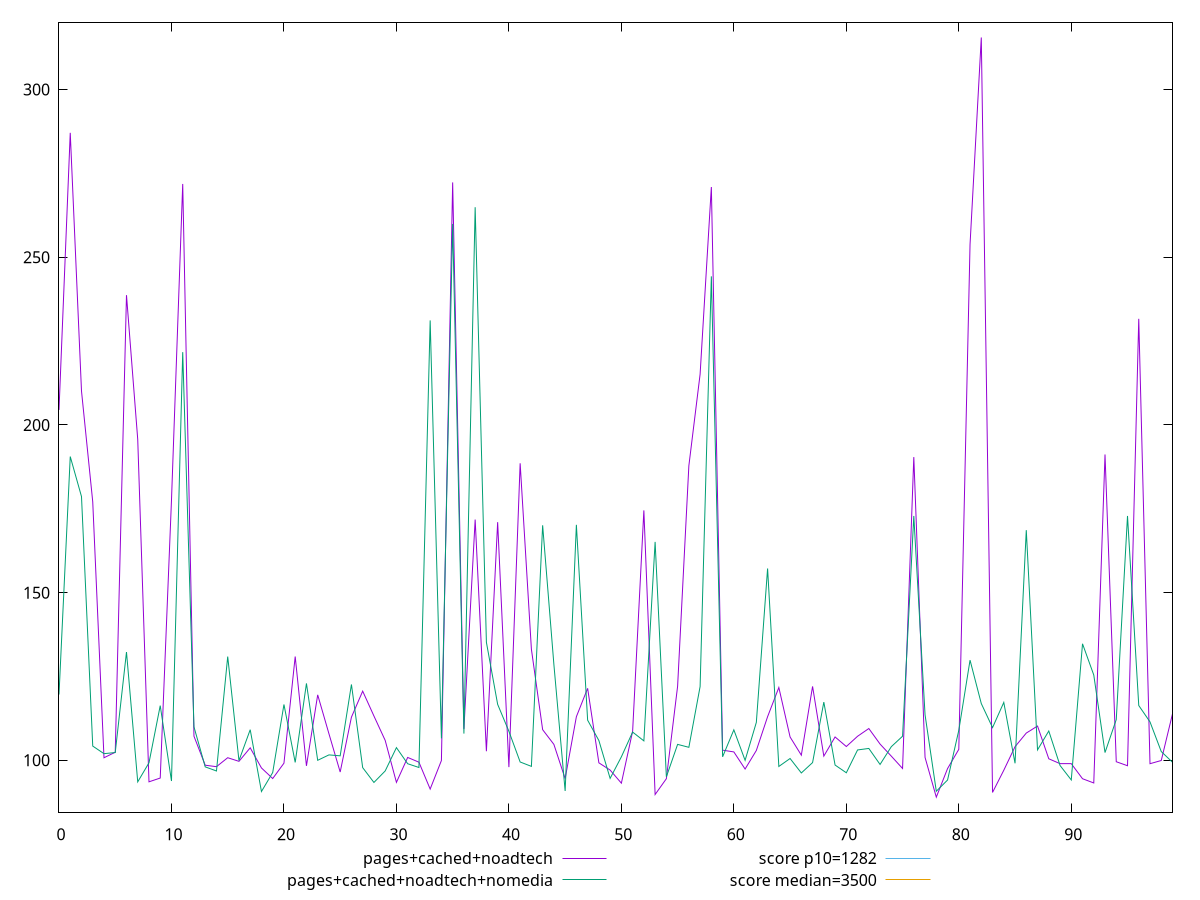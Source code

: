 reset

$pagesCachedNoadtech <<EOF
0 204.47200000000007
1 287.09999999999997
2 210.108
3 177.06800000000004
4 100.76800000000003
5 102.416
6 238.69199999999998
7 195.68
8 93.59199999999998
9 94.72000000000001
10 177.528
11 271.856
12 107.196
13 98.54400000000001
14 98.10800000000003
15 100.78
16 99.69999999999999
17 103.72799999999997
18 97.73199999999999
19 94.572
20 99.152
21 130.948
22 98.348
23 119.524
24 107.924
25 96.512
26 112.86800000000002
27 120.62800000000001
28 113.21600000000002
29 105.95199999999997
30 93.43600000000002
31 100.86400000000002
32 99.44799999999998
33 91.43200000000002
34 99.94399999999999
35 272.3
36 109.36800000000001
37 171.78399999999996
38 102.71600000000001
39 171.00400000000002
40 97.97199999999998
41 188.56800000000004
42 133.14399999999995
43 109.14
44 104.75199999999998
45 94.54
46 113.008
47 121.464
48 99.256
49 97.096
50 93.19200000000001
51 108.66399999999997
52 174.52000000000004
53 89.808
54 94.524
55 122.1
56 187.81599999999992
57 215.12400000000002
58 270.932
59 103.03200000000001
60 102.50800000000001
61 97.40399999999998
62 102.94
63 113.012
64 121.71599999999997
65 106.96
66 101.536
67 122.048
68 101.26
69 106.96800000000002
70 104.12
71 107.17600000000002
72 109.48399999999998
73 104.852
74 101.24799999999996
75 97.57200000000002
76 190.41999999999996
77 100.86799999999998
78 89.024
79 97.53999999999999
80 103.27999999999999
81 253.81599999999992
82 315.516
83 90.432
84 97.04000000000002
85 104.06799999999998
86 108.13199999999998
87 110.22400000000002
88 100.46399999999997
89 99.01599999999996
90 99.00800000000004
91 94.51599999999999
92 93.25199999999998
93 191.18399999999997
94 99.584
95 98.39599999999997
96 231.64
97 98.99600000000001
98 99.95200000000003
99 113.86
EOF

$pagesCachedNoadtechNomedia <<EOF
0 119.61999999999999
1 190.57199999999995
2 178.64399999999995
3 104.25200000000001
4 101.98799999999997
5 102.32400000000001
6 132.28799999999998
7 93.584
8 99.26
9 116.31199999999997
10 93.84
11 221.69599999999997
12 109.97599999999998
13 98.05200000000002
14 96.82000000000001
15 130.936
16 99.92799999999997
17 109.13600000000002
18 90.704
19 96.36000000000004
20 116.65199999999996
21 99.38000000000001
22 122.93199999999996
23 100.012
24 101.62
25 101.344
26 122.62400000000002
27 97.82800000000002
28 93.40400000000002
29 96.83200000000001
30 103.78800000000001
31 98.98799999999999
32 97.86800000000001
33 231.16799999999995
34 106.53999999999999
35 259.928
36 107.968
37 264.912
38 135.192
39 116.69199999999998
40 108.66000000000001
41 99.50800000000001
42 98.20000000000002
43 170.08
44 128.56399999999996
45 90.86800000000002
46 170.224
47 111.976
48 105.908
49 94.61600000000001
50 101.048
51 108.42799999999997
52 105.80000000000001
53 165.11999999999998
54 95.07600000000002
55 104.75600000000001
56 103.88399999999999
57 121.996
58 244.30800000000002
59 101.048
60 109.08799999999995
61 100.00399999999999
62 111.32000000000001
63 157.196
64 98.172
65 100.548
66 96.236
67 99.32799999999999
68 117.36800000000002
69 98.59599999999999
70 96.29200000000002
71 103.096
72 103.548
73 98.77199999999998
74 104.072
75 107.18800000000003
76 172.85999999999999
77 113.57600000000001
78 90.78799999999998
79 94.12400000000001
80 108.94800000000001
81 129.87199999999999
82 116.92399999999999
83 109.756
84 117.26799999999996
85 99.12000000000002
86 168.628
87 103.11999999999999
88 108.74399999999997
89 98.476
90 94.152
91 134.75199999999995
92 125.448
93 102.31600000000002
94 112.15600000000003
95 172.85599999999997
96 116.344
97 111.464
98 102.61999999999998
99 99.42799999999998
EOF

set key outside below
set xrange [0:99]
set yrange [84.49416:320.04584]
set trange [84.49416:320.04584]
set terminal svg size 640, 520 enhanced background rgb 'white'
set output "report_00019_2021-02-10T18-14-37.922Z//bootup-time/comparison/line/2_vs_3.svg"

plot $pagesCachedNoadtech title "pages+cached+noadtech" with line, \
     $pagesCachedNoadtechNomedia title "pages+cached+noadtech+nomedia" with line, \
     1282 title "score p10=1282", \
     3500 title "score median=3500"

reset
